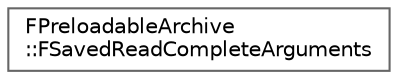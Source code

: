 digraph "Graphical Class Hierarchy"
{
 // INTERACTIVE_SVG=YES
 // LATEX_PDF_SIZE
  bgcolor="transparent";
  edge [fontname=Helvetica,fontsize=10,labelfontname=Helvetica,labelfontsize=10];
  node [fontname=Helvetica,fontsize=10,shape=box,height=0.2,width=0.4];
  rankdir="LR";
  Node0 [id="Node000000",label="FPreloadableArchive\l::FSavedReadCompleteArguments",height=0.2,width=0.4,color="grey40", fillcolor="white", style="filled",URL="$d4/d72/structFPreloadableArchive_1_1FSavedReadCompleteArguments.html",tooltip="Saved values from the inline OnReadComplete call."];
}
